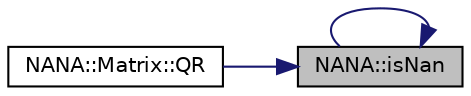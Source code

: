 digraph "NANA::isNan"
{
 // LATEX_PDF_SIZE
  edge [fontname="Helvetica",fontsize="10",labelfontname="Helvetica",labelfontsize="10"];
  node [fontname="Helvetica",fontsize="10",shape=record];
  rankdir="RL";
  Node1 [label="NANA::isNan",height=0.2,width=0.4,color="black", fillcolor="grey75", style="filled", fontcolor="black",tooltip="判断一个数是否是Not a number"];
  Node1 -> Node1 [dir="back",color="midnightblue",fontsize="10",style="solid",fontname="Helvetica"];
  Node1 -> Node2 [dir="back",color="midnightblue",fontsize="10",style="solid",fontname="Helvetica"];
  Node2 [label="NANA::Matrix::QR",height=0.2,width=0.4,color="black", fillcolor="white", style="filled",URL="$class_n_a_n_a_1_1_matrix.html#aa7c0b878879e366512929f60b01b883b",tooltip="基于豪斯荷尔德变换实现矩阵的QR分解"];
}
